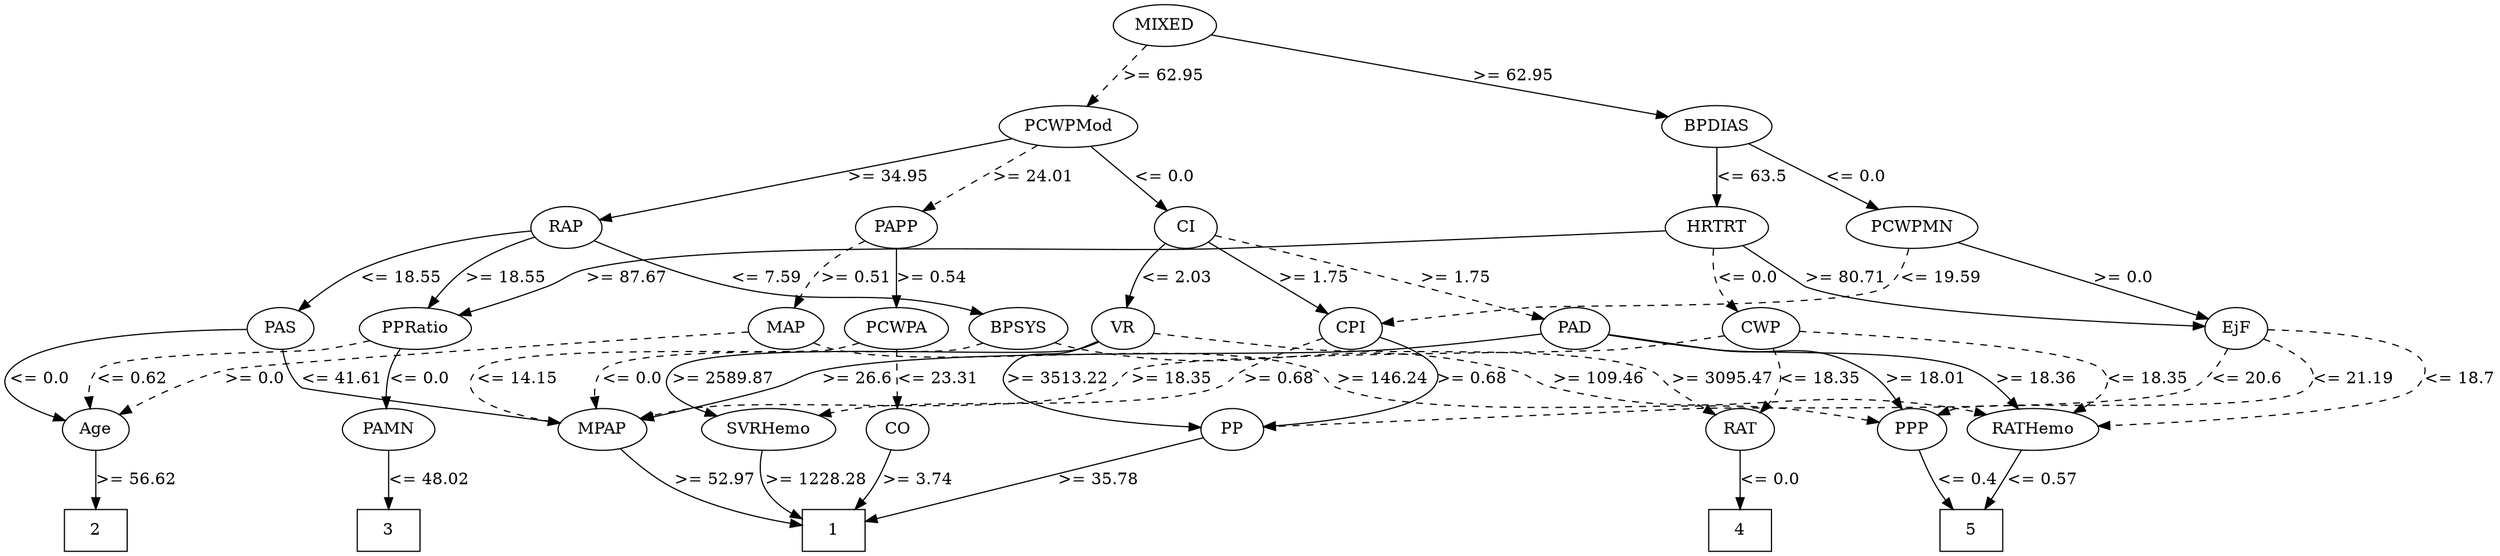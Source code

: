 strict digraph G {
	graph [bb="0,0,1716.1,471"];
	node [label="\N"];
	1	[height=0.5,
		pos="573.13,18",
		shape=box,
		width=0.75];
	2	[height=0.5,
		pos="64.129,18",
		shape=box,
		width=0.75];
	3	[height=0.5,
		pos="268.13,18",
		shape=box,
		width=0.75];
	4	[height=0.5,
		pos="1201.1,18",
		shape=box,
		width=0.75];
	5	[height=0.5,
		pos="1367.1,18",
		shape=box,
		width=0.75];
	RAP	[height=0.5,
		pos="370.13,279",
		width=0.77778];
	PAS	[height=0.5,
		pos="193.13,192",
		width=0.75];
	RAP -> PAS	[label="<= 18.55",
		lp="261.13,235.5",
		op="<=",
		param=18.55,
		pos="e,202.92,209.28 342.31,275.78 313.55,272.39 268.3,263.93 235.13,243 224.85,236.52 215.82,226.7 208.79,217.47",
		style=solid];
	BPSYS	[height=0.5,
		pos="702.13,192",
		width=1.0471];
	RAP -> BPSYS	[label="<= 7.59",
		lp="516.63,235.5",
		op="<=",
		param=7.59,
		pos="e,674.24,204.53 391.48,267.3 415.72,255.65 456.77,237.42 494.13,228 564.37,210.29 585.63,226.68 656.13,210 658.93,209.34 661.78,\
208.56 664.64,207.7",
		style=solid];
	PPRatio	[height=0.5,
		pos="278.13,192",
		width=1.1013];
	RAP -> PPRatio	[label=">= 18.55",
		lp="327.13,235.5",
		op=">=",
		param=18.55,
		pos="e,282.77,209.96 345.57,270.18 331.11,264.55 313.33,255.68 301.13,243 294.75,236.37 289.91,227.65 286.36,219.35",
		style=solid];
	MPAP	[height=0.5,
		pos="413.13,105",
		width=0.97491];
	PAS -> MPAP	[label="<= 41.61",
		lp="238.13,148.5",
		op="<=",
		param=41.61,
		pos="e,380.1,111.65 195.32,173.64 197.64,162.65 202.39,149.04 212.13,141 212.89,140.37 311.12,123.46 369.96,113.38",
		style=solid];
	Age	[height=0.5,
		pos="64.129,105",
		width=0.75];
	PAS -> Age	[label="<= 0.0",
		lp="23.129,148.5",
		op="<=",
		param=0.0,
		pos="e,40.532,114.27 165.96,190.08 118.69,187.85 24.403,180.37 4.1295,156 -8.0722,141.33 11.268,127.68 31.161,118.36",
		style=solid];
	BPSYS -> MPAP	[label="<= 0.0",
		lp="439.13,148.5",
		op="<=",
		param=0.0,
		pos="e,410.57,123.28 674.77,179.48 668.73,177.33 662.28,175.34 656.13,174 630.44,168.39 439.3,174 420.13,156 414.02,150.26 411.5,141.84 \
410.73,133.53",
		style=dashed];
	RATHemo	[height=0.5,
		pos="1415.1,105",
		width=1.375];
	BPSYS -> RATHemo	[label=">= 109.46",
		lp="1102.1,148.5",
		op=">=",
		param=109.46,
		pos="e,1379.5,117.6 729.93,179.69 736.46,177.44 743.46,175.36 750.13,174 875.79,148.34 913.36,185.69 1038.1,156 1054.6,152.08 1056.7,\
144.93 1073.1,141 1195.7,111.75 1232,144.57 1356.1,123 1360.6,122.23 1365.1,121.25 1369.7,120.15",
		style=dashed];
	PPRatio -> Age	[label="<= 0.62",
		lp="87.629,148.5",
		op="<=",
		param=0.62,
		pos="e,59.33,122.92 248.9,179.66 242.47,177.5 235.63,175.46 229.13,174 193.36,165.94 89.871,183.06 65.129,156 59.527,149.87 57.97,141.35 \
58.219,133.07",
		style=dashed];
	PAMN	[height=0.5,
		pos="268.13,105",
		width=1.0139];
	PPRatio -> PAMN	[label="<= 0.0",
		lp="288.13,148.5",
		op="<=",
		param=0.0,
		pos="e,267.5,123.2 272.93,174.07 271.41,168.38 269.95,161.97 269.13,156 268.13,148.72 267.69,140.78 267.54,133.43",
		style=solid];
	MPAP -> 1	[label=">= 52.97",
		lp="497.13,61.5",
		op=">=",
		param=52.97,
		pos="e,545.95,25.297 428.12,88.212 439.15,77.349 454.99,63.264 471.13,54 491.41,42.361 516.18,33.748 536.23,27.978",
		style=solid];
	Age -> 2	[label=">= 56.62",
		lp="90.129,61.5",
		op=">=",
		param=56.62,
		pos="e,64.129,36.175 64.129,86.799 64.129,75.163 64.129,59.548 64.129,46.237",
		style=solid];
	PAD	[height=0.5,
		pos="1091.1,192",
		width=0.79437];
	PAD -> MPAP	[label=">= 26.6",
		lp="586.63,148.5",
		op=">=",
		param=26.6,
		pos="e,442.22,115.34 1063.6,186.41 1038.9,182.48 1001.7,176.99 969.13,174 879.42,165.77 651.73,177.02 564.13,156 548.46,152.24 546.26,\
146.53 531.13,141 503.38,130.86 495.45,131.44 467.13,123 462.19,121.53 457.01,119.95 451.9,118.36",
		style=solid];
	PAD -> RATHemo	[label=">= 18.36",
		lp="1403.1,148.5",
		op=">=",
		param=18.36,
		pos="e,1400,122.49 1117.6,184.69 1133.4,181.12 1153.8,176.82 1172.1,174 1252,161.68 1278.3,186.65 1353.1,156 1367.8,150.01 1381.7,139.4 \
1392.6,129.5",
		style=solid];
	PPP	[height=0.5,
		pos="1320.1,105",
		width=0.75];
	PAD -> PPP	[label=">= 18.01",
		lp="1323.1,148.5",
		op=">=",
		param=18.01,
		pos="e,1311.5,122.16 1117.7,185.13 1133.5,181.72 1153.9,177.43 1172.1,174 1220,165 1238.2,180.63 1280.1,156 1290.6,149.88 1299.3,139.94 \
1306,130.53",
		style=solid];
	RATHemo -> 5	[label="<= 0.57",
		lp="1415.6,61.5",
		op="<=",
		param=0.57,
		pos="e,1376.8,36.049 1405.6,87.207 1398.9,75.178 1389.6,58.748 1381.8,45.028",
		style=solid];
	PPP -> 5	[label="<= 0.4",
		lp="1365.1,61.5",
		op="<=",
		param=0.4,
		pos="e,1356.5,36.325 1328.3,87.653 1333.3,77.821 1339.9,65.101 1346.1,54 1347.8,51.093 1349.5,48.074 1351.2,45.082",
		style=solid];
	PAMN -> 3	[label="<= 48.02",
		lp="294.13,61.5",
		op="<=",
		param=48.02,
		pos="e,268.13,36.175 268.13,86.799 268.13,75.163 268.13,59.548 268.13,46.237",
		style=solid];
	CWP	[height=0.5,
		pos="1212.1,192",
		width=0.84854];
	CWP -> MPAP	[label=">= 18.35",
		lp="807.13,148.5",
		op=">=",
		param=18.35,
		pos="e,440.83,116.14 1184.3,184.2 1168.2,180.57 1147.7,176.36 1129.1,174 1052.3,164.2 853.6,183.28 781.13,156 771.06,152.21 772.18,144.84 \
762.13,141 700.77,117.58 531.71,134.95 467.13,123 461.69,121.99 456.04,120.61 450.52,119.06",
		style=dashed];
	CWP -> RATHemo	[label="<= 18.35",
		lp="1477.1,148.5",
		op="<=",
		param=18.35,
		pos="e,1435.9,121.37 1242.8,191.19 1300.5,190.81 1422,186.34 1448.1,156 1455.4,147.57 1450.8,137.45 1443,128.53",
		style=dashed];
	RAT	[height=0.5,
		pos="1201.1,105",
		width=0.76389];
	CWP -> RAT	[label="<= 18.35",
		lp="1250.1,148.5",
		op="<=",
		param=18.35,
		pos="e,1213.5,121.47 1220,174.2 1223.5,164.43 1226.3,151.93 1223.1,141 1222.1,137.34 1220.5,133.69 1218.7,130.2",
		style=dashed];
	RAT -> 4	[label="<= 0.0",
		lp="1220.1,61.5",
		op="<=",
		param=0.0,
		pos="e,1201.1,36.175 1201.1,86.799 1201.1,75.163 1201.1,59.548 1201.1,46.237",
		style=solid];
	PCWPMod	[height=0.5,
		pos="742.13,366",
		width=1.4444];
	PCWPMod -> RAP	[label=">= 34.95",
		lp="605.13,322.5",
		op=">=",
		param=34.95,
		pos="e,396.26,285.97 699.82,355.33 626.1,338.49 475.38,304.05 406.24,288.25",
		style=solid];
	CI	[height=0.5,
		pos="829.13,279",
		width=0.75];
	PCWPMod -> CI	[label="<= 0.0",
		lp="810.13,322.5",
		op="<=",
		param=0.0,
		pos="e,814.43,294.36 758.9,348.61 772.61,335.22 792.1,316.18 807.07,301.55",
		style=solid];
	PAPP	[height=0.5,
		pos="605.13,279",
		width=0.88889];
	PCWPMod -> PAPP	[label=">= 24.01",
		lp="708.13,322.5",
		op=">=",
		param=24.01,
		pos="e,625.93,292.91 717.95,350 694.69,335.57 659.48,313.72 634.59,298.28",
		style=dashed];
	CI -> PAD	[label=">= 1.75",
		lp="1001.6,235.5",
		op=">=",
		param=1.75,
		pos="e,1066.3,201.06 853.15,270.22 875.04,263.13 908.26,252.37 937.13,243 978.27,229.66 1025.6,214.29 1056.8,204.16",
		style=dashed];
	CPI	[height=0.5,
		pos="933.13,192",
		width=0.75];
	CI -> CPI	[label=">= 1.75",
		lp="910.63,235.5",
		op=">=",
		param=1.75,
		pos="e,916.8,206.34 845.84,264.34 862.92,250.38 889.62,228.56 909,212.72",
		style=solid];
	VR	[height=0.5,
		pos="786.13,192",
		width=0.75];
	CI -> VR	[label="<= 2.03",
		lp="813.63,235.5",
		op="<=",
		param=2.03,
		pos="e,784.89,210.04 810.45,265.45 803.17,259.53 795.54,251.83 791.13,243 787.65,236.02 785.99,227.82 785.3,220.11",
		style=solid];
	PCWPA	[height=0.5,
		pos="605.13,192",
		width=1.1555];
	PAPP -> PCWPA	[label=">= 0.54",
		lp="627.63,235.5",
		op=">=",
		param=0.54,
		pos="e,605.13,210.18 605.13,260.8 605.13,249.16 605.13,233.55 605.13,220.24",
		style=solid];
	MAP	[height=0.5,
		pos="515.13,192",
		width=0.84854];
	PAPP -> MAP	[label=">= 0.51",
		lp="578.63,235.5",
		op=">=",
		param=0.51,
		pos="e,526.36,208.78 584.66,265.16 575.5,258.97 564.83,251.14 556.13,243 547.68,235.1 539.39,225.45 532.5,216.75",
		style=dashed];
	PCWPA -> MPAP	[label="<= 14.15",
		lp="356.13,148.5",
		op="<=",
		param=14.15,
		pos="e,381.42,112.88 575.06,179.44 568.57,177.32 561.68,175.35 555.13,174 530.57,168.92 347.14,174.43 330.13,156 313.39,137.87 343.09,\
124.1 371.51,115.64",
		style=dashed];
	CO	[height=0.5,
		pos="621.13,105",
		width=0.75];
	PCWPA -> CO	[label="<= 23.31",
		lp="640.13,148.5",
		op="<=",
		param=23.31,
		pos="e,617.95,122.89 608.37,173.8 610.57,162.09 613.54,146.34 616.05,132.97",
		style=dashed];
	CO -> 1	[label=">= 3.74",
		lp="627.63,61.5",
		op=">=",
		param=3.74,
		pos="e,585.01,36.193 613.5,87.532 608.77,77.656 602.43,64.933 596.13,54 594.37,50.946 592.45,47.794 590.5,44.69",
		style=solid];
	PCWPMN	[height=0.5,
		pos="1317.1,279",
		width=1.3902];
	PCWPMN -> CPI	[label="<= 19.59",
		lp="1333.1,235.5",
		op="<=",
		param=19.59,
		pos="e,959.28,197.22 1314.2,260.74 1311.4,249.49 1305.8,235.55 1295.1,228 1273.1,212.44 1079.9,212.89 1053.1,210 1024.9,206.95 993.05,\
202.39 969.27,198.76",
		style=dashed];
	EjF	[height=0.5,
		pos="1545.1,192",
		width=0.75];
	PCWPMN -> EjF	[label=">= 0.0",
		lp="1463.1,235.5",
		op=">=",
		param=0.0,
		pos="e,1522.1,201.58 1350.8,265.46 1394.3,249.22 1469.7,221.11 1512.7,205.1",
		style=solid];
	SVRHemo	[height=0.5,
		pos="526.13,105",
		width=1.3902];
	CPI -> SVRHemo	[label=">= 0.68",
		lp="882.63,148.5",
		op=">=",
		param=0.68,
		pos="e,562.04,117.64 911.03,181.32 896.35,174.67 876.79,165.37 860.13,156 849.49,150.02 848.7,144.89 837.13,141 730.71,105.19 695.68,\
142.65 585.13,123 580.76,122.22 576.25,121.25 571.77,120.16",
		style=dashed];
	PP	[height=0.5,
		pos="852.13,105",
		width=0.75];
	CPI -> PP	[label=">= 0.68",
		lp="1011.6,148.5",
		op=">=",
		param=0.68,
		pos="e,878.52,109.09 955.49,181.76 975,172.35 998.42,156.92 986.13,141 974.26,125.63 924,115.72 888.54,110.5",
		style=solid];
	EjF -> RATHemo	[label="<= 18.7",
		lp="1693.6,148.5",
		op="<=",
		param=18.7,
		pos="e,1464.8,105.55 1571.8,189.15 1615.4,185.15 1694.3,173.32 1666.1,141 1641.9,113.12 1541.3,106.76 1475.1,105.68",
		style=dashed];
	EjF -> PPP	[label="<= 21.19",
		lp="1620.1,148.5",
		op="<=",
		param=21.19,
		pos="e,1340.8,117.04 1566.1,180.45 1583.6,170.31 1603.7,154.59 1591.1,141 1573.4,121.87 1382.4,129.55 1357.1,123 1354.8,122.4 1352.5,\
121.66 1350.1,120.84",
		style=dashed];
	EjF -> PP	[label="<= 20.6",
		lp="1545.6,148.5",
		op="<=",
		param=20.6,
		pos="e,878.92,107.47 1537.4,174.39 1531,162.83 1520.8,148.24 1507.1,141 1473.5,123.2 1203.1,125.03 1165.1,123 1065.4,117.67 947.73,111.24 \
889.16,108.03",
		style=dashed];
	VR -> RAT	[label=">= 3095.47",
		lp="1186.6,148.5",
		op=">=",
		param=3095.47,
		pos="e,1183.2,119.18 812.07,186.45 834.52,182.66 867.88,177.34 897.13,174 949.83,167.98 1085.7,175.27 1135.1,156 1145.2,152.09 1145.6,\
147.55 1154.1,141 1160.8,135.86 1168.1,130.38 1174.9,125.31",
		style=dashed];
	VR -> SVRHemo	[label=">= 2589.87",
		lp="498.63,148.5",
		op=">=",
		param=2589.87,
		pos="e,493.19,118.56 765.88,180.08 760.57,177.67 754.75,175.42 749.13,174 718.58,166.29 487.69,178.98 466.13,156 454.91,144.04 467.68,\
132.23 484.27,123.09",
		style=solid];
	VR -> PP	[label=">= 3513.22",
		lp="729.63,148.5",
		op=">=",
		param=3513.22,
		pos="e,825.35,108.11 764.76,180.75 759.68,178.44 754.25,176.06 749.13,174 726.44,164.88 711.32,175.92 697.13,156 693.26,150.57 692.97,\
146.21 697.13,141 711.63,122.86 774.09,113.44 815.16,109.12",
		style=solid];
	SVRHemo -> 1	[label=">= 1228.28",
		lp="563.63,61.5",
		op=">=",
		param=1228.28,
		pos="e,545.92,36.371 524.71,86.866 524.61,76.755 525.81,64.018 531.13,54 533.13,50.227 535.73,46.699 538.65,43.447",
		style=solid];
	MIXED	[height=0.5,
		pos="809.13,453",
		width=1.125];
	MIXED -> PCWPMod	[label=">= 62.95",
		lp="806.13,409.5",
		op=">=",
		param=62.95,
		pos="e,755.24,383.63 796.21,435.61 786.36,423.11 772.62,405.69 761.46,391.53",
		style=dashed];
	BPDIAS	[height=0.5,
		pos="1181.1,366",
		width=1.1735];
	MIXED -> BPDIAS	[label=">= 62.95",
		lp="1043.1,409.5",
		op=">=",
		param=62.95,
		pos="e,1144.7,375.33 844.46,443.93 911.93,428.51 1059.1,394.89 1134.5,377.65",
		style=solid];
	BPDIAS -> PCWPMN	[label="<= 0.0",
		lp="1276.1,322.5",
		op="<=",
		param=0.0,
		pos="e,1293.4,294.85 1203.9,350.77 1226,336.97 1259.7,315.88 1284.6,300.31",
		style=solid];
	HRTRT	[height=0.5,
		pos="1181.1,279",
		width=1.1013];
	BPDIAS -> HRTRT	[label="<= 63.5",
		lp="1203.6,322.5",
		op="<=",
		param=63.5,
		pos="e,1181.1,297.18 1181.1,347.8 1181.1,336.16 1181.1,320.55 1181.1,307.24",
		style=solid];
	HRTRT -> PPRatio	[label=">= 87.67",
		lp="419.13,235.5",
		op=">=",
		param=87.67,
		pos="e,305.02,205.32 1141.7,275.68 1081.9,272.21 964.74,265.58 865.13,261 760.28,256.18 495.47,266.33 393.13,243 384.93,241.13 344.73,\
223.3 314.15,209.46",
		style=solid];
	HRTRT -> CWP	[label="<= 0.0",
		lp="1201.1,235.5",
		op="<=",
		param=0.0,
		pos="e,1195.8,207.48 1178.7,260.79 1177.9,250.88 1178.2,238.38 1182.1,228 1183.8,223.59 1186.3,219.36 1189.2,215.45",
		style=dashed];
	HRTRT -> EjF	[label=">= 80.71",
		lp="1269.1,235.5",
		op=">=",
		param=80.71,
		pos="e,1518,194.22 1198.1,262.47 1212.9,249.37 1233.3,232.12 1243.1,228 1290.1,208.3 1438,198.4 1507.9,194.73",
		style=solid];
	MAP -> Age	[label=">= 0.0",
		lp="178.13,148.5",
		op=">=",
		param=0.0,
		pos="e,82.485,118.43 485.23,188.21 400.93,180.34 166.93,158.34 159.13,156 134.85,148.72 109.55,135.06 91.169,123.86",
		style=dashed];
	MAP -> PPP	[label=">= 146.24",
		lp="953.13,148.5",
		op=">=",
		param=146.24,
		pos="e,1295.2,112.17 537.75,179.51 543.01,177.31 548.67,175.29 554.13,174 630.15,156.11 832.03,183.5 905.13,156 915.2,152.21 914.07,144.82 \
924.13,141 989.47,116.2 1168.8,132.12 1238.1,123 1253.7,120.95 1270.7,117.62 1285.1,114.44",
		style=dashed];
	PP -> 1	[label=">= 35.78",
		lp="756.13,61.5",
		op=">=",
		param=35.78,
		pos="e,600.4,27.308 827.86,96.606 778.96,81.707 668.31,47.998 610.26,30.313",
		style=solid];
}
